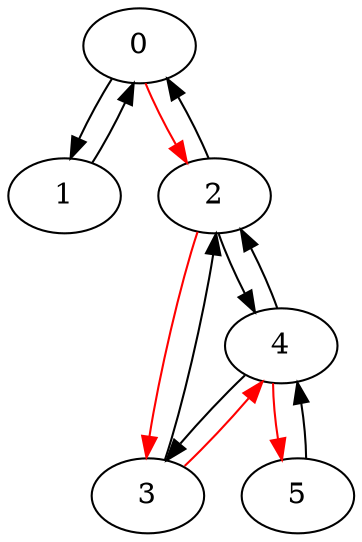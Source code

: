 // Graph
digraph 2 {
	0 [label=0]
	1 [label=1]
	2 [label=2]
	3 [label=3]
	4 [label=4]
	5 [label=5]
	0 -> 2 [color=red]
	2 -> 3 [color=red]
	3 -> 4 [color=red]
	4 -> 5 [color=red]
	4 -> 2
	0 -> 1
	3 -> 2
	2 -> 4
	4 -> 3
	5 -> 4
	2 -> 0
	1 -> 0
}
